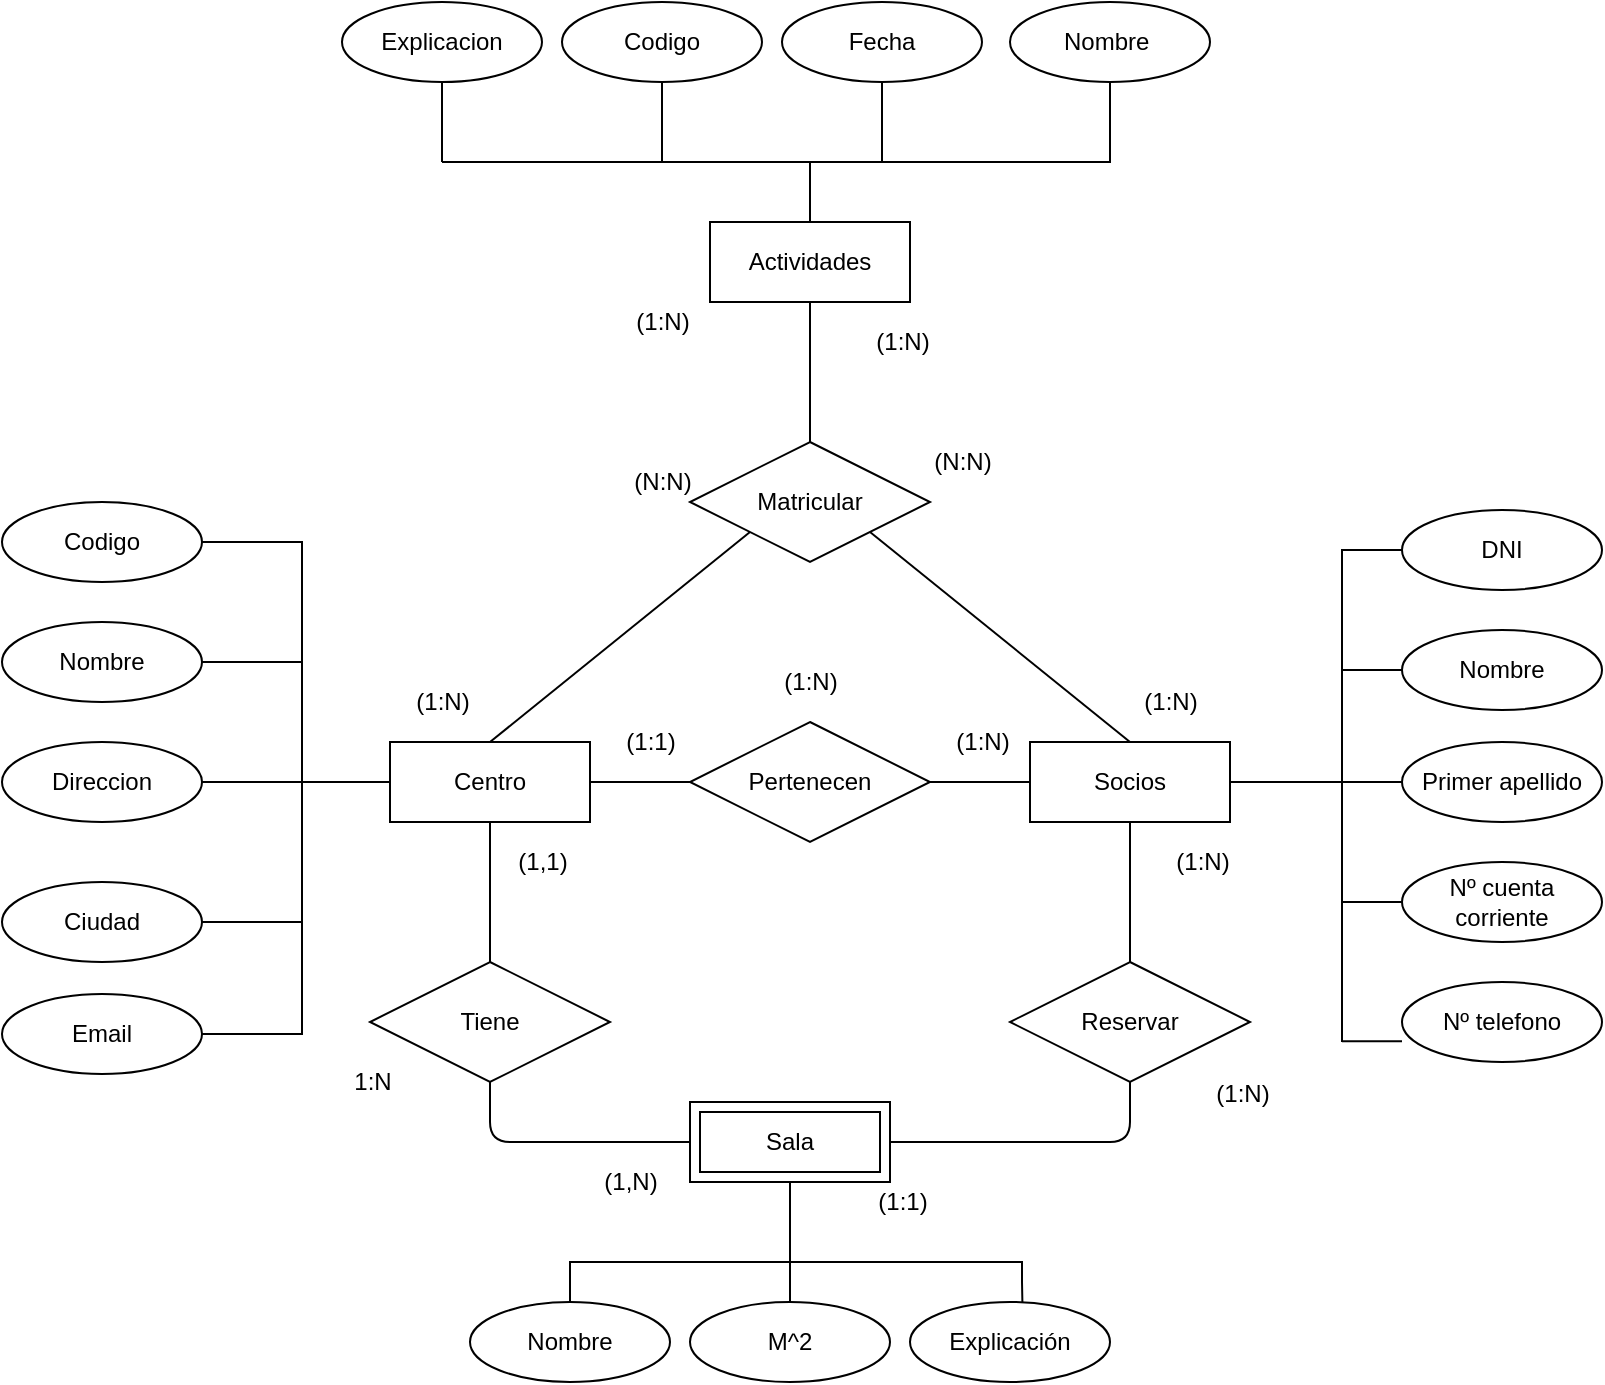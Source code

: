 <mxfile>
    <diagram id="uwDAyx2zGOLVcvEhgmtq" name="Página-1">
        <mxGraphModel dx="734" dy="1578" grid="1" gridSize="10" guides="1" tooltips="1" connect="1" arrows="1" fold="1" page="1" pageScale="1" pageWidth="827" pageHeight="1169" math="0" shadow="0">
            <root>
                <mxCell id="0"/>
                <mxCell id="1" parent="0"/>
                <mxCell id="3" value="Actividades" style="whiteSpace=wrap;html=1;align=center;" parent="1" vertex="1">
                    <mxGeometry x="364" y="-970" width="100" height="40" as="geometry"/>
                </mxCell>
                <mxCell id="5" value="" style="endArrow=none;html=1;entryX=0.5;entryY=1;entryDx=0;entryDy=0;exitX=0.5;exitY=0;exitDx=0;exitDy=0;" parent="1" source="12" target="3" edge="1">
                    <mxGeometry relative="1" as="geometry">
                        <mxPoint x="414" y="-510" as="sourcePoint"/>
                        <mxPoint x="504" y="-400" as="targetPoint"/>
                    </mxGeometry>
                </mxCell>
                <mxCell id="6" value="Centro" style="whiteSpace=wrap;html=1;align=center;" parent="1" vertex="1">
                    <mxGeometry x="204" y="-710" width="100" height="40" as="geometry"/>
                </mxCell>
                <mxCell id="9" value="" style="endArrow=none;html=1;entryX=0;entryY=1;entryDx=0;entryDy=0;exitX=0.5;exitY=0;exitDx=0;exitDy=0;startArrow=none;startFill=0;" parent="1" source="6" target="12" edge="1">
                    <mxGeometry relative="1" as="geometry">
                        <mxPoint x="114" y="-500" as="sourcePoint"/>
                        <mxPoint x="274" y="-500" as="targetPoint"/>
                    </mxGeometry>
                </mxCell>
                <mxCell id="10" value="Socios" style="whiteSpace=wrap;html=1;align=center;" parent="1" vertex="1">
                    <mxGeometry x="524" y="-710" width="100" height="40" as="geometry"/>
                </mxCell>
                <mxCell id="11" value="" style="endArrow=none;html=1;entryX=0.5;entryY=0;entryDx=0;entryDy=0;exitX=1;exitY=1;exitDx=0;exitDy=0;" parent="1" source="12" target="10" edge="1">
                    <mxGeometry relative="1" as="geometry">
                        <mxPoint x="444" y="-465" as="sourcePoint"/>
                        <mxPoint x="504" y="-500" as="targetPoint"/>
                    </mxGeometry>
                </mxCell>
                <mxCell id="12" value="Matricular" style="shape=rhombus;perimeter=rhombusPerimeter;whiteSpace=wrap;html=1;align=center;" parent="1" vertex="1">
                    <mxGeometry x="354" y="-860" width="120" height="60" as="geometry"/>
                </mxCell>
                <mxCell id="14" value="Tiene" style="shape=rhombus;perimeter=rhombusPerimeter;whiteSpace=wrap;html=1;align=center;" parent="1" vertex="1">
                    <mxGeometry x="194" y="-600" width="120" height="60" as="geometry"/>
                </mxCell>
                <mxCell id="15" value="" style="endArrow=none;html=1;entryX=0.5;entryY=1;entryDx=0;entryDy=0;exitX=0.5;exitY=0;exitDx=0;exitDy=0;" parent="1" source="14" target="6" edge="1">
                    <mxGeometry relative="1" as="geometry">
                        <mxPoint x="344" y="-530" as="sourcePoint"/>
                        <mxPoint x="504" y="-530" as="targetPoint"/>
                    </mxGeometry>
                </mxCell>
                <mxCell id="19" value="Sala" style="shape=ext;margin=3;double=1;whiteSpace=wrap;html=1;align=center;" parent="1" vertex="1">
                    <mxGeometry x="354" y="-530" width="100" height="40" as="geometry"/>
                </mxCell>
                <mxCell id="20" value="Reservar" style="shape=rhombus;perimeter=rhombusPerimeter;whiteSpace=wrap;html=1;align=center;" parent="1" vertex="1">
                    <mxGeometry x="514" y="-600" width="120" height="60" as="geometry"/>
                </mxCell>
                <mxCell id="22" value="" style="endArrow=none;html=1;entryX=0.5;entryY=1;entryDx=0;entryDy=0;exitX=0.5;exitY=0;exitDx=0;exitDy=0;" parent="1" source="20" target="10" edge="1">
                    <mxGeometry relative="1" as="geometry">
                        <mxPoint x="344" y="-630" as="sourcePoint"/>
                        <mxPoint x="504" y="-630" as="targetPoint"/>
                    </mxGeometry>
                </mxCell>
                <mxCell id="26" style="edgeStyle=orthogonalEdgeStyle;orthogonalLoop=1;jettySize=auto;html=1;entryX=0;entryY=0.5;entryDx=0;entryDy=0;startArrow=none;startFill=0;endArrow=none;endFill=0;" parent="1" source="24" target="10" edge="1">
                    <mxGeometry relative="1" as="geometry"/>
                </mxCell>
                <mxCell id="27" style="edgeStyle=orthogonalEdgeStyle;orthogonalLoop=1;jettySize=auto;html=1;entryX=1;entryY=0.5;entryDx=0;entryDy=0;startArrow=none;startFill=0;endArrow=none;endFill=0;" parent="1" source="24" target="6" edge="1">
                    <mxGeometry relative="1" as="geometry"/>
                </mxCell>
                <mxCell id="24" value="Pertenecen" style="shape=rhombus;perimeter=rhombusPerimeter;whiteSpace=wrap;html=1;align=center;" parent="1" vertex="1">
                    <mxGeometry x="354" y="-720" width="120" height="60" as="geometry"/>
                </mxCell>
                <mxCell id="29" value="" style="endArrow=none;html=1;exitX=0.5;exitY=1;exitDx=0;exitDy=0;entryX=0;entryY=0.5;entryDx=0;entryDy=0;" parent="1" source="14" target="19" edge="1">
                    <mxGeometry relative="1" as="geometry">
                        <mxPoint x="180" y="-470" as="sourcePoint"/>
                        <mxPoint x="350" y="-510" as="targetPoint"/>
                        <Array as="points">
                            <mxPoint x="254" y="-510"/>
                        </Array>
                    </mxGeometry>
                </mxCell>
                <mxCell id="30" value="" style="endArrow=none;html=1;entryX=0.5;entryY=1;entryDx=0;entryDy=0;exitX=1;exitY=0.5;exitDx=0;exitDy=0;" parent="1" source="19" target="20" edge="1">
                    <mxGeometry relative="1" as="geometry">
                        <mxPoint x="494" y="-490" as="sourcePoint"/>
                        <mxPoint x="610" y="-530" as="targetPoint"/>
                        <Array as="points">
                            <mxPoint x="574" y="-510"/>
                        </Array>
                    </mxGeometry>
                </mxCell>
                <mxCell id="32" value="Nombre&amp;nbsp;" style="ellipse;whiteSpace=wrap;html=1;align=center;" parent="1" vertex="1">
                    <mxGeometry x="514" y="-1080" width="100" height="40" as="geometry"/>
                </mxCell>
                <mxCell id="33" value="Explicacion" style="ellipse;whiteSpace=wrap;html=1;align=center;" parent="1" vertex="1">
                    <mxGeometry x="180" y="-1080" width="100" height="40" as="geometry"/>
                </mxCell>
                <mxCell id="34" value="Fecha" style="ellipse;whiteSpace=wrap;html=1;align=center;" parent="1" vertex="1">
                    <mxGeometry x="400" y="-1080" width="100" height="40" as="geometry"/>
                </mxCell>
                <mxCell id="39" value="Nombre" style="ellipse;whiteSpace=wrap;html=1;align=center;" parent="1" vertex="1">
                    <mxGeometry x="10" y="-770" width="100" height="40" as="geometry"/>
                </mxCell>
                <mxCell id="40" value="Direccion" style="ellipse;whiteSpace=wrap;html=1;align=center;" parent="1" vertex="1">
                    <mxGeometry x="10" y="-710" width="100" height="40" as="geometry"/>
                </mxCell>
                <mxCell id="41" value="Ciudad" style="ellipse;whiteSpace=wrap;html=1;align=center;" parent="1" vertex="1">
                    <mxGeometry x="10" y="-640" width="100" height="40" as="geometry"/>
                </mxCell>
                <mxCell id="43" value="Codigo" style="ellipse;whiteSpace=wrap;html=1;align=center;" parent="1" vertex="1">
                    <mxGeometry x="290" y="-1080" width="100" height="40" as="geometry"/>
                </mxCell>
                <mxCell id="44" value="Codigo" style="ellipse;whiteSpace=wrap;html=1;align=center;" parent="1" vertex="1">
                    <mxGeometry x="10" y="-830" width="100" height="40" as="geometry"/>
                </mxCell>
                <mxCell id="45" value="Email" style="ellipse;whiteSpace=wrap;html=1;align=center;" parent="1" vertex="1">
                    <mxGeometry x="10" y="-584" width="100" height="40" as="geometry"/>
                </mxCell>
                <mxCell id="47" value="" style="endArrow=none;html=1;rounded=0;exitX=1;exitY=0.5;exitDx=0;exitDy=0;" parent="1" source="39" edge="1">
                    <mxGeometry relative="1" as="geometry">
                        <mxPoint x="350" y="-760" as="sourcePoint"/>
                        <mxPoint x="160" y="-750" as="targetPoint"/>
                    </mxGeometry>
                </mxCell>
                <mxCell id="49" value="" style="endArrow=none;html=1;rounded=0;exitX=1;exitY=0.5;exitDx=0;exitDy=0;entryX=0;entryY=0.5;entryDx=0;entryDy=0;" parent="1" source="40" target="6" edge="1">
                    <mxGeometry relative="1" as="geometry">
                        <mxPoint x="380" y="-640" as="sourcePoint"/>
                        <mxPoint x="190" y="-710" as="targetPoint"/>
                    </mxGeometry>
                </mxCell>
                <mxCell id="50" value="" style="endArrow=none;html=1;rounded=0;exitX=1;exitY=0.5;exitDx=0;exitDy=0;" parent="1" source="41" edge="1">
                    <mxGeometry relative="1" as="geometry">
                        <mxPoint x="380" y="-640" as="sourcePoint"/>
                        <mxPoint x="160" y="-690" as="targetPoint"/>
                        <Array as="points">
                            <mxPoint x="160" y="-620"/>
                        </Array>
                    </mxGeometry>
                </mxCell>
                <mxCell id="51" value="" style="endArrow=none;html=1;rounded=0;exitX=1;exitY=0.5;exitDx=0;exitDy=0;" parent="1" source="45" edge="1">
                    <mxGeometry relative="1" as="geometry">
                        <mxPoint x="380" y="-640" as="sourcePoint"/>
                        <mxPoint x="160" y="-690" as="targetPoint"/>
                        <Array as="points">
                            <mxPoint x="160" y="-564"/>
                        </Array>
                    </mxGeometry>
                </mxCell>
                <mxCell id="53" value="" style="endArrow=none;html=1;rounded=0;exitX=1;exitY=0.5;exitDx=0;exitDy=0;" parent="1" source="44" edge="1">
                    <mxGeometry relative="1" as="geometry">
                        <mxPoint x="210" y="-750" as="sourcePoint"/>
                        <mxPoint x="160" y="-690" as="targetPoint"/>
                        <Array as="points">
                            <mxPoint x="160" y="-810"/>
                        </Array>
                    </mxGeometry>
                </mxCell>
                <mxCell id="54" value="" style="endArrow=none;html=1;rounded=0;entryX=0.5;entryY=0;entryDx=0;entryDy=0;" parent="1" target="3" edge="1">
                    <mxGeometry relative="1" as="geometry">
                        <mxPoint x="414" y="-1000" as="sourcePoint"/>
                        <mxPoint x="380" y="-990" as="targetPoint"/>
                    </mxGeometry>
                </mxCell>
                <mxCell id="55" value="" style="endArrow=none;html=1;rounded=0;" parent="1" edge="1">
                    <mxGeometry relative="1" as="geometry">
                        <mxPoint x="230" y="-1000" as="sourcePoint"/>
                        <mxPoint x="560" y="-1000" as="targetPoint"/>
                    </mxGeometry>
                </mxCell>
                <mxCell id="56" value="" style="endArrow=none;html=1;rounded=0;entryX=0.5;entryY=1;entryDx=0;entryDy=0;" parent="1" target="33" edge="1">
                    <mxGeometry relative="1" as="geometry">
                        <mxPoint x="230" y="-1000" as="sourcePoint"/>
                        <mxPoint x="410" y="-1010" as="targetPoint"/>
                    </mxGeometry>
                </mxCell>
                <mxCell id="57" value="" style="endArrow=none;html=1;rounded=0;entryX=0.5;entryY=1;entryDx=0;entryDy=0;" parent="1" target="43" edge="1">
                    <mxGeometry relative="1" as="geometry">
                        <mxPoint x="340" y="-1000" as="sourcePoint"/>
                        <mxPoint x="410" y="-1010" as="targetPoint"/>
                    </mxGeometry>
                </mxCell>
                <mxCell id="58" value="" style="endArrow=none;html=1;rounded=0;entryX=0.5;entryY=1;entryDx=0;entryDy=0;" parent="1" target="32" edge="1">
                    <mxGeometry relative="1" as="geometry">
                        <mxPoint x="560" y="-1000" as="sourcePoint"/>
                        <mxPoint x="410" y="-1010" as="targetPoint"/>
                        <Array as="points">
                            <mxPoint x="564" y="-1000"/>
                            <mxPoint x="564" y="-1010"/>
                            <mxPoint x="564" y="-1020"/>
                        </Array>
                    </mxGeometry>
                </mxCell>
                <mxCell id="59" value="" style="endArrow=none;html=1;rounded=0;entryX=0.5;entryY=1;entryDx=0;entryDy=0;" parent="1" target="34" edge="1">
                    <mxGeometry relative="1" as="geometry">
                        <mxPoint x="450" y="-1000" as="sourcePoint"/>
                        <mxPoint x="430" y="-1020" as="targetPoint"/>
                    </mxGeometry>
                </mxCell>
                <mxCell id="60" value="(1,N)" style="text;html=1;align=center;verticalAlign=middle;resizable=0;points=[];autosize=1;strokeColor=none;" parent="1" vertex="1">
                    <mxGeometry x="304" y="-500" width="40" height="20" as="geometry"/>
                </mxCell>
                <mxCell id="61" value="(1,1)" style="text;html=1;align=center;verticalAlign=middle;resizable=0;points=[];autosize=1;strokeColor=none;" parent="1" vertex="1">
                    <mxGeometry x="260" y="-660" width="40" height="20" as="geometry"/>
                </mxCell>
                <mxCell id="63" value="1:N" style="text;html=1;align=center;verticalAlign=middle;resizable=0;points=[];autosize=1;strokeColor=none;" parent="1" vertex="1">
                    <mxGeometry x="180" y="-550" width="30" height="20" as="geometry"/>
                </mxCell>
                <mxCell id="64" value="Nombre" style="ellipse;whiteSpace=wrap;html=1;align=center;direction=east;" parent="1" vertex="1">
                    <mxGeometry x="710" y="-766" width="100" height="40" as="geometry"/>
                </mxCell>
                <mxCell id="65" value="Primer apellido" style="ellipse;whiteSpace=wrap;html=1;align=center;direction=east;" parent="1" vertex="1">
                    <mxGeometry x="710" y="-710" width="100" height="40" as="geometry"/>
                </mxCell>
                <mxCell id="66" value="Nº cuenta corriente" style="ellipse;whiteSpace=wrap;html=1;align=center;direction=east;" parent="1" vertex="1">
                    <mxGeometry x="710" y="-650" width="100" height="40" as="geometry"/>
                </mxCell>
                <mxCell id="67" value="DNI" style="ellipse;whiteSpace=wrap;html=1;align=center;direction=east;" parent="1" vertex="1">
                    <mxGeometry x="710" y="-826" width="100" height="40" as="geometry"/>
                </mxCell>
                <mxCell id="68" value="Nº telefono" style="ellipse;whiteSpace=wrap;html=1;align=center;direction=east;" parent="1" vertex="1">
                    <mxGeometry x="710" y="-590" width="100" height="40" as="geometry"/>
                </mxCell>
                <mxCell id="73" value="" style="endArrow=none;html=1;rounded=0;" parent="1" edge="1">
                    <mxGeometry relative="1" as="geometry">
                        <mxPoint x="680" y="-800" as="sourcePoint"/>
                        <mxPoint x="680" y="-560" as="targetPoint"/>
                    </mxGeometry>
                </mxCell>
                <mxCell id="74" value="" style="endArrow=none;html=1;rounded=0;entryX=0;entryY=0.5;entryDx=0;entryDy=0;" parent="1" target="67" edge="1">
                    <mxGeometry relative="1" as="geometry">
                        <mxPoint x="680" y="-800" as="sourcePoint"/>
                        <mxPoint x="700" y="-700" as="targetPoint"/>
                        <Array as="points">
                            <mxPoint x="680" y="-806"/>
                            <mxPoint x="690" y="-806"/>
                            <mxPoint x="700" y="-806"/>
                        </Array>
                    </mxGeometry>
                </mxCell>
                <mxCell id="75" value="" style="endArrow=none;html=1;rounded=0;entryX=0;entryY=0.5;entryDx=0;entryDy=0;" parent="1" target="64" edge="1">
                    <mxGeometry relative="1" as="geometry">
                        <mxPoint x="680" y="-746" as="sourcePoint"/>
                        <mxPoint x="690" y="-700" as="targetPoint"/>
                    </mxGeometry>
                </mxCell>
                <mxCell id="76" value="" style="endArrow=none;html=1;rounded=0;entryX=0;entryY=0.5;entryDx=0;entryDy=0;" parent="1" target="65" edge="1">
                    <mxGeometry relative="1" as="geometry">
                        <mxPoint x="680" y="-690" as="sourcePoint"/>
                        <mxPoint x="690" y="-640" as="targetPoint"/>
                    </mxGeometry>
                </mxCell>
                <mxCell id="86" value="" style="endArrow=none;html=1;rounded=0;entryX=0;entryY=0.5;entryDx=0;entryDy=0;" parent="1" target="66" edge="1">
                    <mxGeometry relative="1" as="geometry">
                        <mxPoint x="680" y="-630" as="sourcePoint"/>
                        <mxPoint x="720" y="-676" as="targetPoint"/>
                    </mxGeometry>
                </mxCell>
                <mxCell id="87" value="" style="endArrow=none;html=1;rounded=0;entryX=0;entryY=0.5;entryDx=0;entryDy=0;" parent="1" edge="1">
                    <mxGeometry relative="1" as="geometry">
                        <mxPoint x="680" y="-560.34" as="sourcePoint"/>
                        <mxPoint x="710" y="-560.34" as="targetPoint"/>
                    </mxGeometry>
                </mxCell>
                <mxCell id="88" value="" style="endArrow=none;html=1;rounded=0;entryX=1;entryY=0.5;entryDx=0;entryDy=0;" parent="1" target="10" edge="1">
                    <mxGeometry relative="1" as="geometry">
                        <mxPoint x="680" y="-690" as="sourcePoint"/>
                        <mxPoint x="850" y="-770" as="targetPoint"/>
                    </mxGeometry>
                </mxCell>
                <mxCell id="89" value="Nombre" style="ellipse;whiteSpace=wrap;html=1;align=center;" parent="1" vertex="1">
                    <mxGeometry x="244" y="-430" width="100" height="40" as="geometry"/>
                </mxCell>
                <mxCell id="90" value="M^2" style="ellipse;whiteSpace=wrap;html=1;align=center;" parent="1" vertex="1">
                    <mxGeometry x="354" y="-430" width="100" height="40" as="geometry"/>
                </mxCell>
                <mxCell id="91" value="Explicación" style="ellipse;whiteSpace=wrap;html=1;align=center;" parent="1" vertex="1">
                    <mxGeometry x="464" y="-430" width="100" height="40" as="geometry"/>
                </mxCell>
                <mxCell id="92" value="" style="endArrow=none;html=1;rounded=0;entryX=0.5;entryY=1;entryDx=0;entryDy=0;" parent="1" target="19" edge="1">
                    <mxGeometry relative="1" as="geometry">
                        <mxPoint x="404" y="-450" as="sourcePoint"/>
                        <mxPoint x="470" y="-450" as="targetPoint"/>
                    </mxGeometry>
                </mxCell>
                <mxCell id="93" value="" style="endArrow=none;html=1;rounded=0;" parent="1" edge="1">
                    <mxGeometry relative="1" as="geometry">
                        <mxPoint x="300" y="-450" as="sourcePoint"/>
                        <mxPoint x="510" y="-450" as="targetPoint"/>
                    </mxGeometry>
                </mxCell>
                <mxCell id="94" value="" style="endArrow=none;html=1;rounded=0;exitX=0.5;exitY=0;exitDx=0;exitDy=0;" parent="1" source="89" edge="1">
                    <mxGeometry relative="1" as="geometry">
                        <mxPoint x="240" y="-420" as="sourcePoint"/>
                        <mxPoint x="300" y="-450" as="targetPoint"/>
                        <Array as="points">
                            <mxPoint x="294" y="-450"/>
                        </Array>
                    </mxGeometry>
                </mxCell>
                <mxCell id="95" value="" style="endArrow=none;html=1;rounded=0;exitX=0.5;exitY=0;exitDx=0;exitDy=0;" parent="1" source="90" edge="1">
                    <mxGeometry relative="1" as="geometry">
                        <mxPoint x="320" y="-440" as="sourcePoint"/>
                        <mxPoint x="404" y="-450" as="targetPoint"/>
                    </mxGeometry>
                </mxCell>
                <mxCell id="97" value="" style="endArrow=none;html=1;rounded=0;exitX=0.562;exitY=0.003;exitDx=0;exitDy=0;exitPerimeter=0;" parent="1" source="91" edge="1">
                    <mxGeometry relative="1" as="geometry">
                        <mxPoint x="404" y="-460" as="sourcePoint"/>
                        <mxPoint x="510" y="-450" as="targetPoint"/>
                        <Array as="points">
                            <mxPoint x="520" y="-440"/>
                            <mxPoint x="520" y="-450"/>
                        </Array>
                    </mxGeometry>
                </mxCell>
                <mxCell id="98" value="(1:1)" style="text;html=1;align=center;verticalAlign=middle;resizable=0;points=[];autosize=1;strokeColor=none;" vertex="1" parent="1">
                    <mxGeometry x="314" y="-720" width="40" height="20" as="geometry"/>
                </mxCell>
                <mxCell id="99" value="(1:N)" style="text;html=1;align=center;verticalAlign=middle;resizable=0;points=[];autosize=1;strokeColor=none;" vertex="1" parent="1">
                    <mxGeometry x="480" y="-720" width="40" height="20" as="geometry"/>
                </mxCell>
                <mxCell id="100" value="(1:N)" style="text;html=1;align=center;verticalAlign=middle;resizable=0;points=[];autosize=1;strokeColor=none;" vertex="1" parent="1">
                    <mxGeometry x="394" y="-750" width="40" height="20" as="geometry"/>
                </mxCell>
                <mxCell id="101" value="(1:N)" style="text;html=1;align=center;verticalAlign=middle;resizable=0;points=[];autosize=1;strokeColor=none;" vertex="1" parent="1">
                    <mxGeometry x="574" y="-740" width="40" height="20" as="geometry"/>
                </mxCell>
                <mxCell id="102" value="(N:N)" style="text;html=1;align=center;verticalAlign=middle;resizable=0;points=[];autosize=1;strokeColor=none;" vertex="1" parent="1">
                    <mxGeometry x="470" y="-860" width="40" height="20" as="geometry"/>
                </mxCell>
                <mxCell id="103" value="(1:N)" style="text;html=1;align=center;verticalAlign=middle;resizable=0;points=[];autosize=1;strokeColor=none;" vertex="1" parent="1">
                    <mxGeometry x="440" y="-920" width="40" height="20" as="geometry"/>
                </mxCell>
                <mxCell id="104" value="(1:N)" style="text;html=1;align=center;verticalAlign=middle;resizable=0;points=[];autosize=1;strokeColor=none;" vertex="1" parent="1">
                    <mxGeometry x="210" y="-740" width="40" height="20" as="geometry"/>
                </mxCell>
                <mxCell id="105" value="(N:N)" style="text;html=1;align=center;verticalAlign=middle;resizable=0;points=[];autosize=1;strokeColor=none;" vertex="1" parent="1">
                    <mxGeometry x="320" y="-850" width="40" height="20" as="geometry"/>
                </mxCell>
                <mxCell id="106" value="(1:N)" style="text;html=1;align=center;verticalAlign=middle;resizable=0;points=[];autosize=1;strokeColor=none;" vertex="1" parent="1">
                    <mxGeometry x="320" y="-930" width="40" height="20" as="geometry"/>
                </mxCell>
                <mxCell id="107" value="(1:N)" style="text;html=1;align=center;verticalAlign=middle;resizable=0;points=[];autosize=1;strokeColor=none;" vertex="1" parent="1">
                    <mxGeometry x="590" y="-660" width="40" height="20" as="geometry"/>
                </mxCell>
                <mxCell id="108" value="(1:N)" style="text;html=1;align=center;verticalAlign=middle;resizable=0;points=[];autosize=1;strokeColor=none;" vertex="1" parent="1">
                    <mxGeometry x="610" y="-544" width="40" height="20" as="geometry"/>
                </mxCell>
                <mxCell id="109" value="(1:1)" style="text;html=1;align=center;verticalAlign=middle;resizable=0;points=[];autosize=1;strokeColor=none;" vertex="1" parent="1">
                    <mxGeometry x="440" y="-490" width="40" height="20" as="geometry"/>
                </mxCell>
            </root>
        </mxGraphModel>
    </diagram>
</mxfile>
